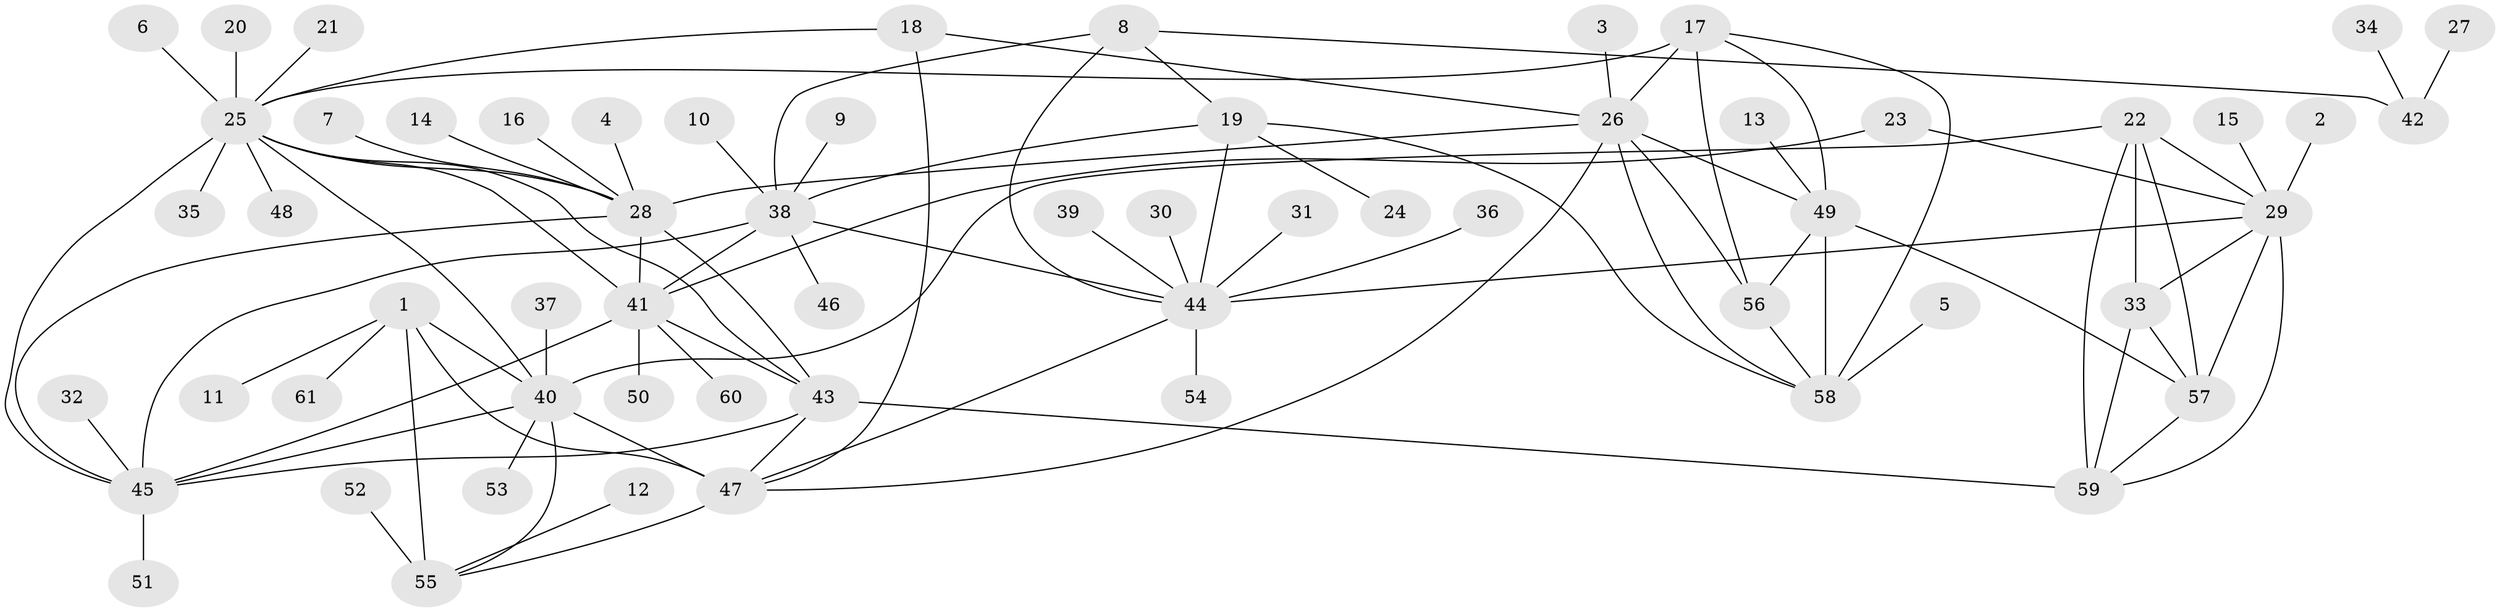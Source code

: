 // original degree distribution, {6: 0.04918032786885246, 5: 0.01639344262295082, 12: 0.00819672131147541, 8: 0.03278688524590164, 9: 0.04918032786885246, 7: 0.04918032786885246, 11: 0.03278688524590164, 13: 0.00819672131147541, 1: 0.5655737704918032, 2: 0.12295081967213115, 4: 0.01639344262295082, 3: 0.04918032786885246}
// Generated by graph-tools (version 1.1) at 2025/26/03/09/25 03:26:40]
// undirected, 61 vertices, 97 edges
graph export_dot {
graph [start="1"]
  node [color=gray90,style=filled];
  1;
  2;
  3;
  4;
  5;
  6;
  7;
  8;
  9;
  10;
  11;
  12;
  13;
  14;
  15;
  16;
  17;
  18;
  19;
  20;
  21;
  22;
  23;
  24;
  25;
  26;
  27;
  28;
  29;
  30;
  31;
  32;
  33;
  34;
  35;
  36;
  37;
  38;
  39;
  40;
  41;
  42;
  43;
  44;
  45;
  46;
  47;
  48;
  49;
  50;
  51;
  52;
  53;
  54;
  55;
  56;
  57;
  58;
  59;
  60;
  61;
  1 -- 11 [weight=1.0];
  1 -- 40 [weight=3.0];
  1 -- 47 [weight=3.0];
  1 -- 55 [weight=3.0];
  1 -- 61 [weight=1.0];
  2 -- 29 [weight=1.0];
  3 -- 26 [weight=1.0];
  4 -- 28 [weight=1.0];
  5 -- 58 [weight=1.0];
  6 -- 25 [weight=1.0];
  7 -- 28 [weight=1.0];
  8 -- 19 [weight=2.0];
  8 -- 38 [weight=1.0];
  8 -- 42 [weight=1.0];
  8 -- 44 [weight=2.0];
  9 -- 38 [weight=1.0];
  10 -- 38 [weight=1.0];
  12 -- 55 [weight=1.0];
  13 -- 49 [weight=1.0];
  14 -- 28 [weight=1.0];
  15 -- 29 [weight=1.0];
  16 -- 28 [weight=1.0];
  17 -- 25 [weight=1.0];
  17 -- 26 [weight=2.0];
  17 -- 49 [weight=2.0];
  17 -- 56 [weight=2.0];
  17 -- 58 [weight=2.0];
  18 -- 25 [weight=1.0];
  18 -- 26 [weight=1.0];
  18 -- 47 [weight=1.0];
  19 -- 24 [weight=1.0];
  19 -- 38 [weight=2.0];
  19 -- 44 [weight=4.0];
  19 -- 58 [weight=1.0];
  20 -- 25 [weight=1.0];
  21 -- 25 [weight=1.0];
  22 -- 29 [weight=2.0];
  22 -- 33 [weight=2.0];
  22 -- 40 [weight=1.0];
  22 -- 57 [weight=2.0];
  22 -- 59 [weight=2.0];
  23 -- 29 [weight=1.0];
  23 -- 41 [weight=1.0];
  25 -- 28 [weight=1.0];
  25 -- 35 [weight=1.0];
  25 -- 40 [weight=1.0];
  25 -- 41 [weight=1.0];
  25 -- 43 [weight=1.0];
  25 -- 45 [weight=2.0];
  25 -- 48 [weight=1.0];
  26 -- 28 [weight=1.0];
  26 -- 47 [weight=1.0];
  26 -- 49 [weight=1.0];
  26 -- 56 [weight=1.0];
  26 -- 58 [weight=1.0];
  27 -- 42 [weight=1.0];
  28 -- 41 [weight=1.0];
  28 -- 43 [weight=1.0];
  28 -- 45 [weight=2.0];
  29 -- 33 [weight=1.0];
  29 -- 44 [weight=1.0];
  29 -- 57 [weight=1.0];
  29 -- 59 [weight=1.0];
  30 -- 44 [weight=1.0];
  31 -- 44 [weight=1.0];
  32 -- 45 [weight=1.0];
  33 -- 57 [weight=1.0];
  33 -- 59 [weight=1.0];
  34 -- 42 [weight=1.0];
  36 -- 44 [weight=1.0];
  37 -- 40 [weight=1.0];
  38 -- 41 [weight=1.0];
  38 -- 44 [weight=2.0];
  38 -- 45 [weight=1.0];
  38 -- 46 [weight=1.0];
  39 -- 44 [weight=1.0];
  40 -- 45 [weight=1.0];
  40 -- 47 [weight=1.0];
  40 -- 53 [weight=1.0];
  40 -- 55 [weight=1.0];
  41 -- 43 [weight=1.0];
  41 -- 45 [weight=2.0];
  41 -- 50 [weight=1.0];
  41 -- 60 [weight=1.0];
  43 -- 45 [weight=2.0];
  43 -- 47 [weight=1.0];
  43 -- 59 [weight=1.0];
  44 -- 47 [weight=1.0];
  44 -- 54 [weight=1.0];
  45 -- 51 [weight=1.0];
  47 -- 55 [weight=1.0];
  49 -- 56 [weight=1.0];
  49 -- 57 [weight=1.0];
  49 -- 58 [weight=1.0];
  52 -- 55 [weight=1.0];
  56 -- 58 [weight=1.0];
  57 -- 59 [weight=1.0];
}
